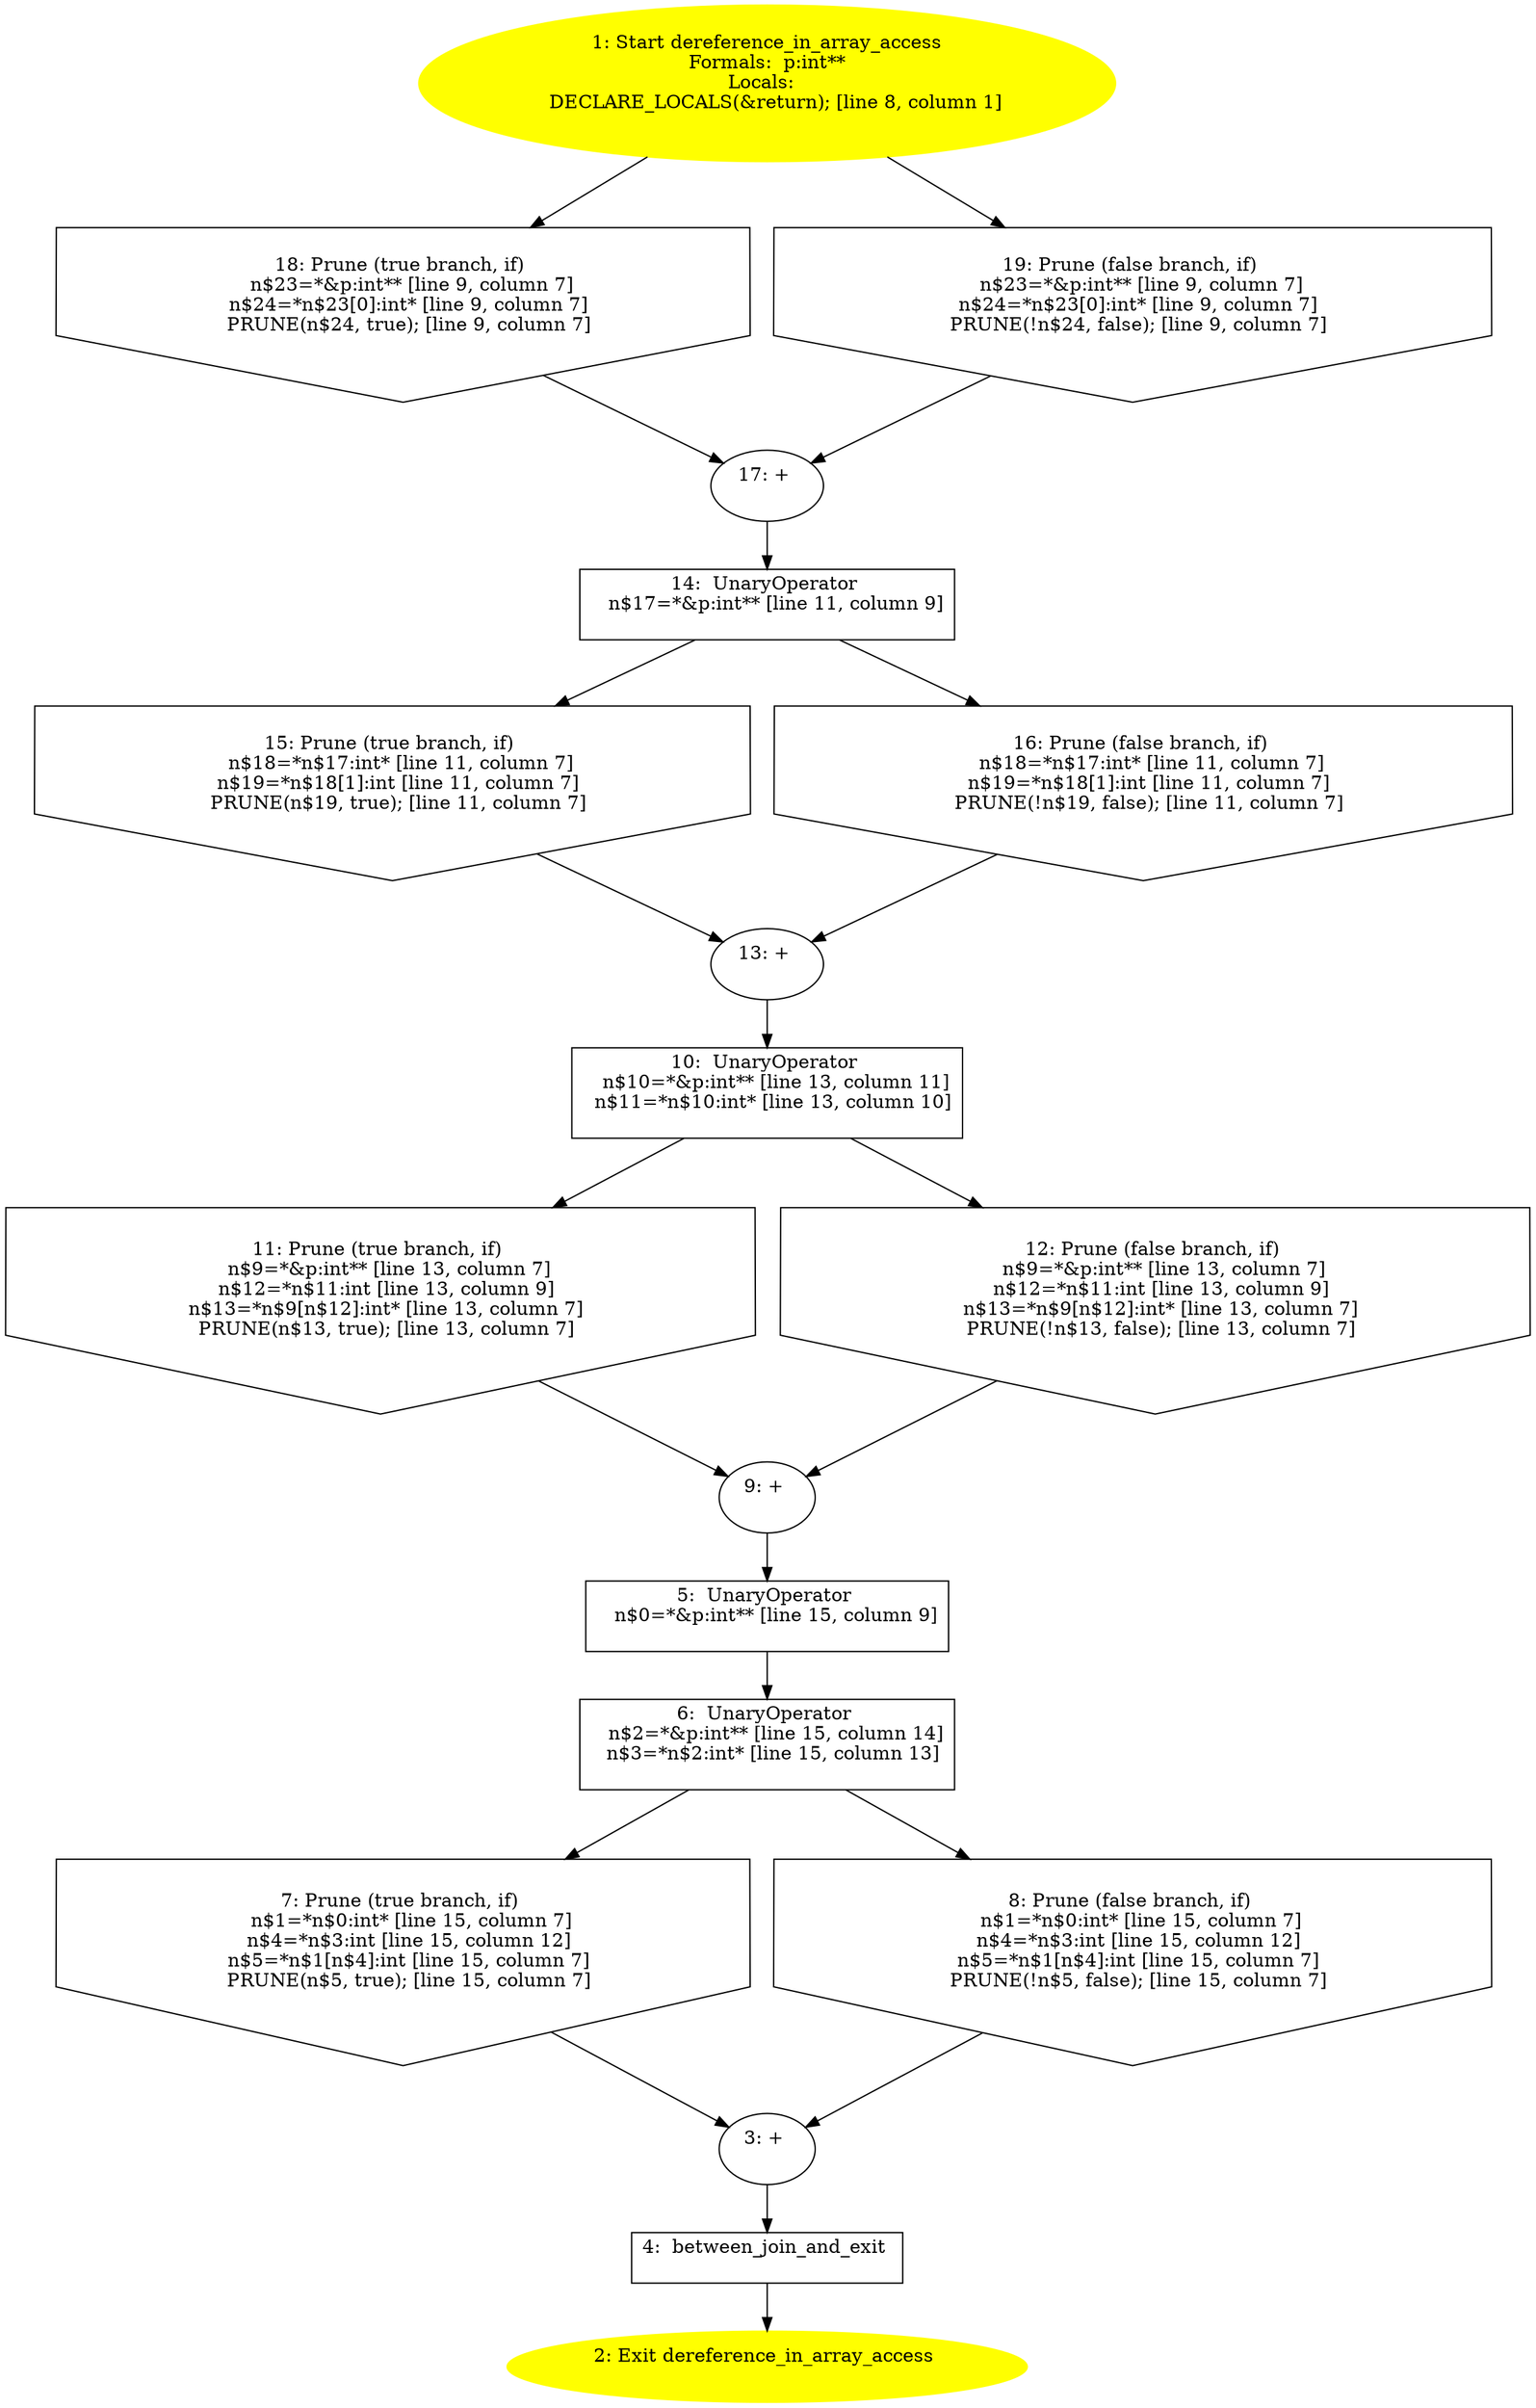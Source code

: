 /* @generated */
digraph cfg {
"dereference_in_array_access.d3133bf0c1bc11000c355c50d0fbb3c0_1" [label="1: Start dereference_in_array_access\nFormals:  p:int**\nLocals:  \n   DECLARE_LOCALS(&return); [line 8, column 1]\n " color=yellow style=filled]
	

	 "dereference_in_array_access.d3133bf0c1bc11000c355c50d0fbb3c0_1" -> "dereference_in_array_access.d3133bf0c1bc11000c355c50d0fbb3c0_18" ;
	 "dereference_in_array_access.d3133bf0c1bc11000c355c50d0fbb3c0_1" -> "dereference_in_array_access.d3133bf0c1bc11000c355c50d0fbb3c0_19" ;
"dereference_in_array_access.d3133bf0c1bc11000c355c50d0fbb3c0_2" [label="2: Exit dereference_in_array_access \n  " color=yellow style=filled]
	

"dereference_in_array_access.d3133bf0c1bc11000c355c50d0fbb3c0_3" [label="3: + \n  " ]
	

	 "dereference_in_array_access.d3133bf0c1bc11000c355c50d0fbb3c0_3" -> "dereference_in_array_access.d3133bf0c1bc11000c355c50d0fbb3c0_4" ;
"dereference_in_array_access.d3133bf0c1bc11000c355c50d0fbb3c0_4" [label="4:  between_join_and_exit \n  " shape="box"]
	

	 "dereference_in_array_access.d3133bf0c1bc11000c355c50d0fbb3c0_4" -> "dereference_in_array_access.d3133bf0c1bc11000c355c50d0fbb3c0_2" ;
"dereference_in_array_access.d3133bf0c1bc11000c355c50d0fbb3c0_5" [label="5:  UnaryOperator \n   n$0=*&p:int** [line 15, column 9]\n " shape="box"]
	

	 "dereference_in_array_access.d3133bf0c1bc11000c355c50d0fbb3c0_5" -> "dereference_in_array_access.d3133bf0c1bc11000c355c50d0fbb3c0_6" ;
"dereference_in_array_access.d3133bf0c1bc11000c355c50d0fbb3c0_6" [label="6:  UnaryOperator \n   n$2=*&p:int** [line 15, column 14]\n  n$3=*n$2:int* [line 15, column 13]\n " shape="box"]
	

	 "dereference_in_array_access.d3133bf0c1bc11000c355c50d0fbb3c0_6" -> "dereference_in_array_access.d3133bf0c1bc11000c355c50d0fbb3c0_7" ;
	 "dereference_in_array_access.d3133bf0c1bc11000c355c50d0fbb3c0_6" -> "dereference_in_array_access.d3133bf0c1bc11000c355c50d0fbb3c0_8" ;
"dereference_in_array_access.d3133bf0c1bc11000c355c50d0fbb3c0_7" [label="7: Prune (true branch, if) \n   n$1=*n$0:int* [line 15, column 7]\n  n$4=*n$3:int [line 15, column 12]\n  n$5=*n$1[n$4]:int [line 15, column 7]\n  PRUNE(n$5, true); [line 15, column 7]\n " shape="invhouse"]
	

	 "dereference_in_array_access.d3133bf0c1bc11000c355c50d0fbb3c0_7" -> "dereference_in_array_access.d3133bf0c1bc11000c355c50d0fbb3c0_3" ;
"dereference_in_array_access.d3133bf0c1bc11000c355c50d0fbb3c0_8" [label="8: Prune (false branch, if) \n   n$1=*n$0:int* [line 15, column 7]\n  n$4=*n$3:int [line 15, column 12]\n  n$5=*n$1[n$4]:int [line 15, column 7]\n  PRUNE(!n$5, false); [line 15, column 7]\n " shape="invhouse"]
	

	 "dereference_in_array_access.d3133bf0c1bc11000c355c50d0fbb3c0_8" -> "dereference_in_array_access.d3133bf0c1bc11000c355c50d0fbb3c0_3" ;
"dereference_in_array_access.d3133bf0c1bc11000c355c50d0fbb3c0_9" [label="9: + \n  " ]
	

	 "dereference_in_array_access.d3133bf0c1bc11000c355c50d0fbb3c0_9" -> "dereference_in_array_access.d3133bf0c1bc11000c355c50d0fbb3c0_5" ;
"dereference_in_array_access.d3133bf0c1bc11000c355c50d0fbb3c0_10" [label="10:  UnaryOperator \n   n$10=*&p:int** [line 13, column 11]\n  n$11=*n$10:int* [line 13, column 10]\n " shape="box"]
	

	 "dereference_in_array_access.d3133bf0c1bc11000c355c50d0fbb3c0_10" -> "dereference_in_array_access.d3133bf0c1bc11000c355c50d0fbb3c0_11" ;
	 "dereference_in_array_access.d3133bf0c1bc11000c355c50d0fbb3c0_10" -> "dereference_in_array_access.d3133bf0c1bc11000c355c50d0fbb3c0_12" ;
"dereference_in_array_access.d3133bf0c1bc11000c355c50d0fbb3c0_11" [label="11: Prune (true branch, if) \n   n$9=*&p:int** [line 13, column 7]\n  n$12=*n$11:int [line 13, column 9]\n  n$13=*n$9[n$12]:int* [line 13, column 7]\n  PRUNE(n$13, true); [line 13, column 7]\n " shape="invhouse"]
	

	 "dereference_in_array_access.d3133bf0c1bc11000c355c50d0fbb3c0_11" -> "dereference_in_array_access.d3133bf0c1bc11000c355c50d0fbb3c0_9" ;
"dereference_in_array_access.d3133bf0c1bc11000c355c50d0fbb3c0_12" [label="12: Prune (false branch, if) \n   n$9=*&p:int** [line 13, column 7]\n  n$12=*n$11:int [line 13, column 9]\n  n$13=*n$9[n$12]:int* [line 13, column 7]\n  PRUNE(!n$13, false); [line 13, column 7]\n " shape="invhouse"]
	

	 "dereference_in_array_access.d3133bf0c1bc11000c355c50d0fbb3c0_12" -> "dereference_in_array_access.d3133bf0c1bc11000c355c50d0fbb3c0_9" ;
"dereference_in_array_access.d3133bf0c1bc11000c355c50d0fbb3c0_13" [label="13: + \n  " ]
	

	 "dereference_in_array_access.d3133bf0c1bc11000c355c50d0fbb3c0_13" -> "dereference_in_array_access.d3133bf0c1bc11000c355c50d0fbb3c0_10" ;
"dereference_in_array_access.d3133bf0c1bc11000c355c50d0fbb3c0_14" [label="14:  UnaryOperator \n   n$17=*&p:int** [line 11, column 9]\n " shape="box"]
	

	 "dereference_in_array_access.d3133bf0c1bc11000c355c50d0fbb3c0_14" -> "dereference_in_array_access.d3133bf0c1bc11000c355c50d0fbb3c0_15" ;
	 "dereference_in_array_access.d3133bf0c1bc11000c355c50d0fbb3c0_14" -> "dereference_in_array_access.d3133bf0c1bc11000c355c50d0fbb3c0_16" ;
"dereference_in_array_access.d3133bf0c1bc11000c355c50d0fbb3c0_15" [label="15: Prune (true branch, if) \n   n$18=*n$17:int* [line 11, column 7]\n  n$19=*n$18[1]:int [line 11, column 7]\n  PRUNE(n$19, true); [line 11, column 7]\n " shape="invhouse"]
	

	 "dereference_in_array_access.d3133bf0c1bc11000c355c50d0fbb3c0_15" -> "dereference_in_array_access.d3133bf0c1bc11000c355c50d0fbb3c0_13" ;
"dereference_in_array_access.d3133bf0c1bc11000c355c50d0fbb3c0_16" [label="16: Prune (false branch, if) \n   n$18=*n$17:int* [line 11, column 7]\n  n$19=*n$18[1]:int [line 11, column 7]\n  PRUNE(!n$19, false); [line 11, column 7]\n " shape="invhouse"]
	

	 "dereference_in_array_access.d3133bf0c1bc11000c355c50d0fbb3c0_16" -> "dereference_in_array_access.d3133bf0c1bc11000c355c50d0fbb3c0_13" ;
"dereference_in_array_access.d3133bf0c1bc11000c355c50d0fbb3c0_17" [label="17: + \n  " ]
	

	 "dereference_in_array_access.d3133bf0c1bc11000c355c50d0fbb3c0_17" -> "dereference_in_array_access.d3133bf0c1bc11000c355c50d0fbb3c0_14" ;
"dereference_in_array_access.d3133bf0c1bc11000c355c50d0fbb3c0_18" [label="18: Prune (true branch, if) \n   n$23=*&p:int** [line 9, column 7]\n  n$24=*n$23[0]:int* [line 9, column 7]\n  PRUNE(n$24, true); [line 9, column 7]\n " shape="invhouse"]
	

	 "dereference_in_array_access.d3133bf0c1bc11000c355c50d0fbb3c0_18" -> "dereference_in_array_access.d3133bf0c1bc11000c355c50d0fbb3c0_17" ;
"dereference_in_array_access.d3133bf0c1bc11000c355c50d0fbb3c0_19" [label="19: Prune (false branch, if) \n   n$23=*&p:int** [line 9, column 7]\n  n$24=*n$23[0]:int* [line 9, column 7]\n  PRUNE(!n$24, false); [line 9, column 7]\n " shape="invhouse"]
	

	 "dereference_in_array_access.d3133bf0c1bc11000c355c50d0fbb3c0_19" -> "dereference_in_array_access.d3133bf0c1bc11000c355c50d0fbb3c0_17" ;
}
